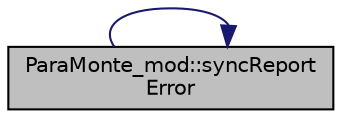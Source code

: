 digraph "ParaMonte_mod::syncReportError"
{
 // LATEX_PDF_SIZE
  edge [fontname="Helvetica",fontsize="10",labelfontname="Helvetica",labelfontsize="10"];
  node [fontname="Helvetica",fontsize="10",shape=record];
  rankdir="RL";
  Node1 [label="ParaMonte_mod::syncReport\lError",height=0.2,width=0.4,color="black", fillcolor="grey75", style="filled", fontcolor="black",tooltip="Synchronize the occurrence and reporting of an error across multiple images. This is only useful in t..."];
  Node1 -> Node1 [dir="back",color="midnightblue",fontsize="10",style="solid",fontname="Helvetica"];
}
